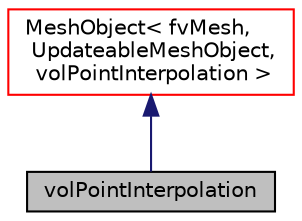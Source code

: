 digraph "volPointInterpolation"
{
  bgcolor="transparent";
  edge [fontname="Helvetica",fontsize="10",labelfontname="Helvetica",labelfontsize="10"];
  node [fontname="Helvetica",fontsize="10",shape=record];
  Node1 [label="volPointInterpolation",height=0.2,width=0.4,color="black", fillcolor="grey75", style="filled", fontcolor="black"];
  Node2 -> Node1 [dir="back",color="midnightblue",fontsize="10",style="solid",fontname="Helvetica"];
  Node2 [label="MeshObject\< fvMesh,\l UpdateableMeshObject,\l volPointInterpolation \>",height=0.2,width=0.4,color="red",URL="$a01499.html"];
}
